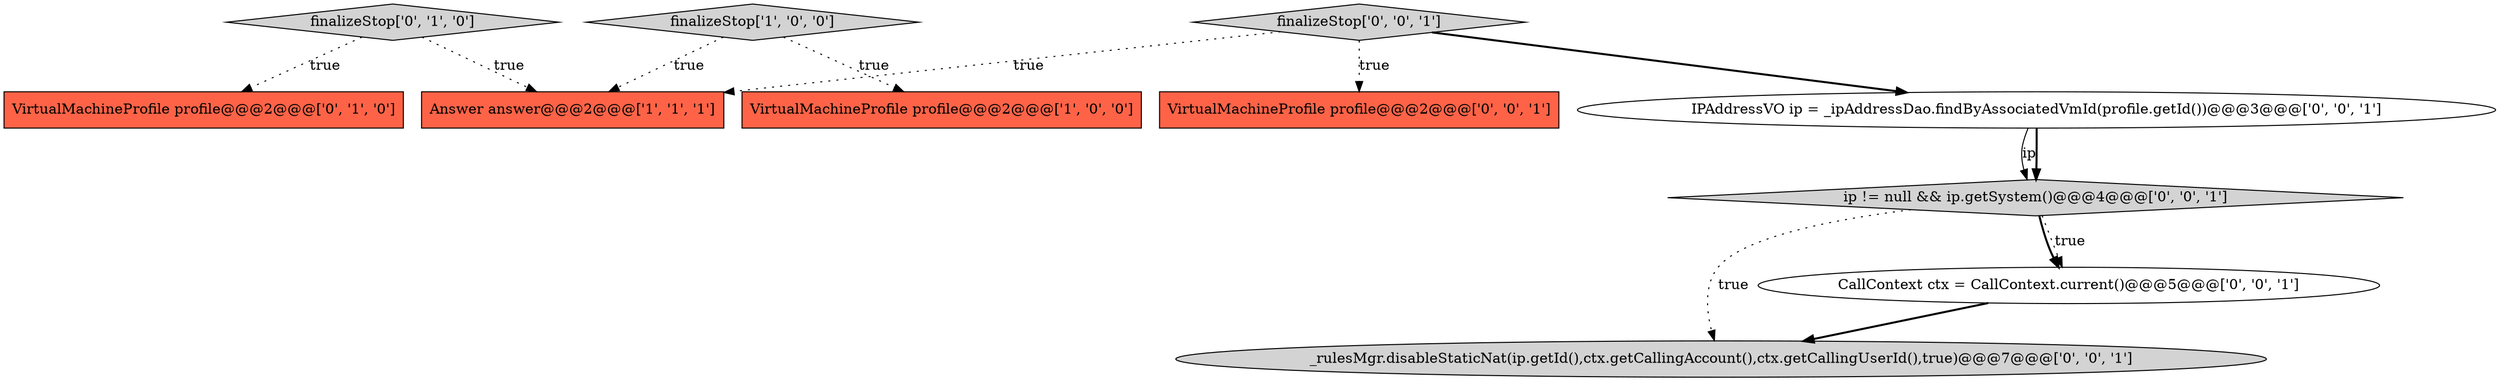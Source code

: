 digraph {
0 [style = filled, label = "VirtualMachineProfile profile@@@2@@@['1', '0', '0']", fillcolor = tomato, shape = box image = "AAA0AAABBB1BBB"];
9 [style = filled, label = "ip != null && ip.getSystem()@@@4@@@['0', '0', '1']", fillcolor = lightgray, shape = diamond image = "AAA0AAABBB3BBB"];
8 [style = filled, label = "CallContext ctx = CallContext.current()@@@5@@@['0', '0', '1']", fillcolor = white, shape = ellipse image = "AAA0AAABBB3BBB"];
2 [style = filled, label = "Answer answer@@@2@@@['1', '1', '1']", fillcolor = tomato, shape = box image = "AAA0AAABBB1BBB"];
1 [style = filled, label = "finalizeStop['1', '0', '0']", fillcolor = lightgray, shape = diamond image = "AAA0AAABBB1BBB"];
3 [style = filled, label = "finalizeStop['0', '1', '0']", fillcolor = lightgray, shape = diamond image = "AAA0AAABBB2BBB"];
4 [style = filled, label = "VirtualMachineProfile profile@@@2@@@['0', '1', '0']", fillcolor = tomato, shape = box image = "AAA0AAABBB2BBB"];
5 [style = filled, label = "finalizeStop['0', '0', '1']", fillcolor = lightgray, shape = diamond image = "AAA0AAABBB3BBB"];
6 [style = filled, label = "_rulesMgr.disableStaticNat(ip.getId(),ctx.getCallingAccount(),ctx.getCallingUserId(),true)@@@7@@@['0', '0', '1']", fillcolor = lightgray, shape = ellipse image = "AAA0AAABBB3BBB"];
7 [style = filled, label = "VirtualMachineProfile profile@@@2@@@['0', '0', '1']", fillcolor = tomato, shape = box image = "AAA0AAABBB3BBB"];
10 [style = filled, label = "IPAddressVO ip = _ipAddressDao.findByAssociatedVmId(profile.getId())@@@3@@@['0', '0', '1']", fillcolor = white, shape = ellipse image = "AAA0AAABBB3BBB"];
10->9 [style = solid, label="ip"];
1->2 [style = dotted, label="true"];
9->8 [style = dotted, label="true"];
9->8 [style = bold, label=""];
3->4 [style = dotted, label="true"];
5->7 [style = dotted, label="true"];
8->6 [style = bold, label=""];
3->2 [style = dotted, label="true"];
5->10 [style = bold, label=""];
5->2 [style = dotted, label="true"];
1->0 [style = dotted, label="true"];
9->6 [style = dotted, label="true"];
10->9 [style = bold, label=""];
}
